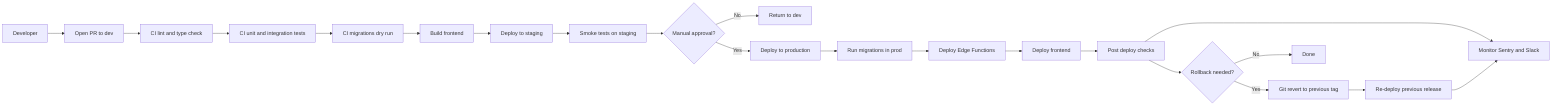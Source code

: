 flowchart LR
  Dev[Developer] --> PR[Open PR to dev]
  PR --> Lint["CI lint and type check"]
  Lint --> Tests["CI unit and integration tests"]
  Tests --> MigDry["CI migrations dry run"]
  MigDry --> Build["Build frontend"]
  Build --> Staging["Deploy to staging"]
  Staging --> Smoke["Smoke tests on staging"]
  Smoke --> Approve{"Manual approval?"}
  Approve -- "No" --> Back["Return to dev"]
  Approve -- "Yes" --> Prod["Deploy to production"]
  Prod --> DBMig["Run migrations in prod"]
  DBMig --> Edge["Deploy Edge Functions"]
  Edge --> FE["Deploy frontend"]
  FE --> Checks["Post deploy checks"]
  Checks --> Watch["Monitor Sentry and Slack"]

  Checks --> RollQ{"Rollback needed?"}
  RollQ -- "Yes" --> Revert["Git revert to previous tag"]
  Revert --> Redeploy["Re-deploy previous release"]
  Redeploy --> Watch
  RollQ -- "No" --> Done[Done]